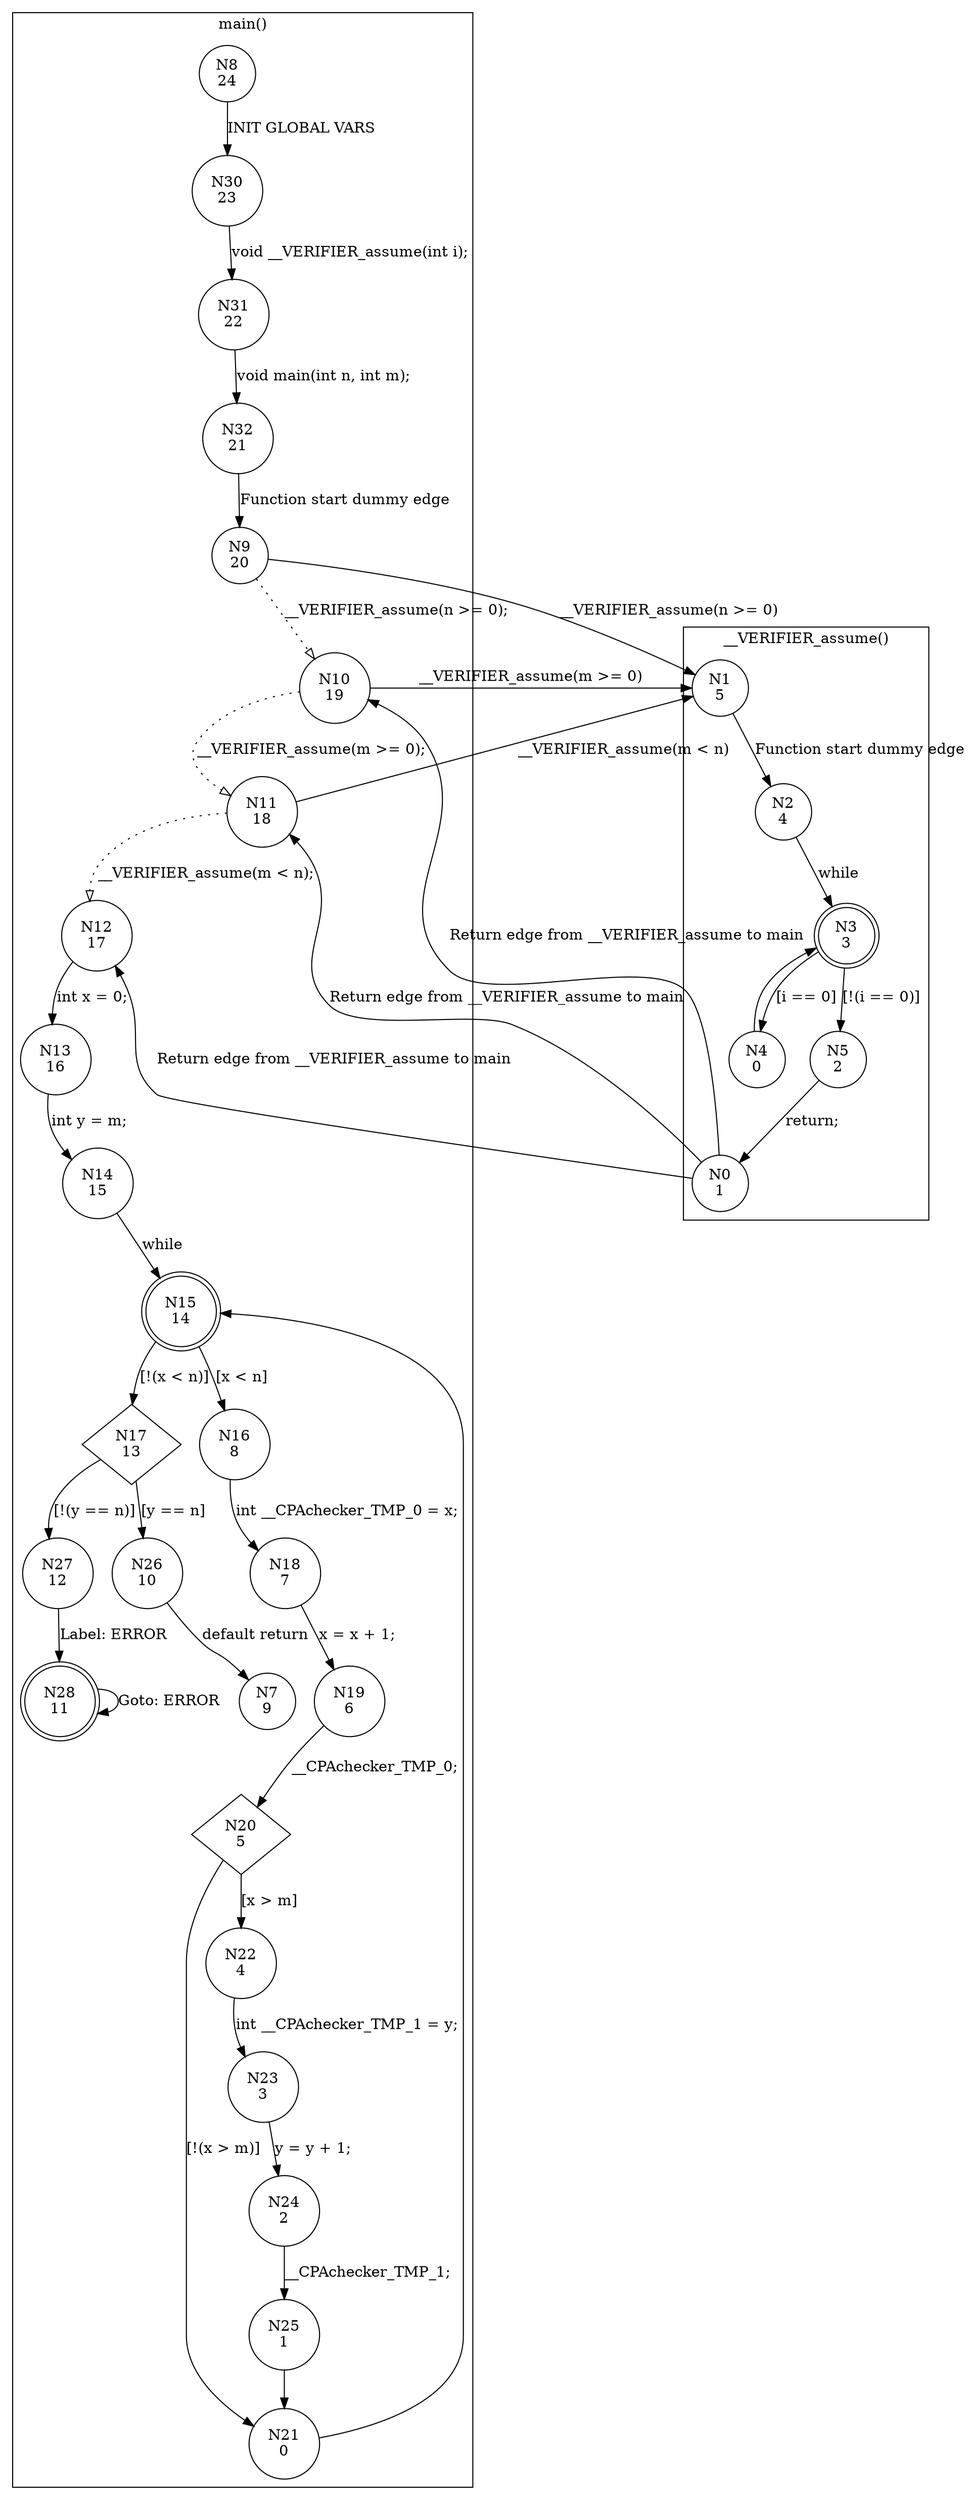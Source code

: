 digraph CFA {
8 [shape="circle" label="N8\n24"]
30 [shape="circle" label="N30\n23"]
31 [shape="circle" label="N31\n22"]
32 [shape="circle" label="N32\n21"]
9 [shape="circle" label="N9\n20"]
1 [shape="circle" label="N1\n5"]
2 [shape="circle" label="N2\n4"]
3 [shape="doublecircle" label="N3\n3"]
5 [shape="circle" label="N5\n2"]
0 [shape="circle" label="N0\n1"]
12 [shape="circle" label="N12\n17"]
13 [shape="circle" label="N13\n16"]
14 [shape="circle" label="N14\n15"]
15 [shape="doublecircle" label="N15\n14"]
17 [shape="diamond" label="N17\n13"]
27 [shape="circle" label="N27\n12"]
28 [shape="doublecircle" label="N28\n11"]
26 [shape="circle" label="N26\n10"]
7 [shape="circle" label="N7\n9"]
16 [shape="circle" label="N16\n8"]
18 [shape="circle" label="N18\n7"]
19 [shape="circle" label="N19\n6"]
20 [shape="diamond" label="N20\n5"]
21 [shape="circle" label="N21\n0"]
22 [shape="circle" label="N22\n4"]
23 [shape="circle" label="N23\n3"]
24 [shape="circle" label="N24\n2"]
25 [shape="circle" label="N25\n1"]
11 [shape="circle" label="N11\n18"]
10 [shape="circle" label="N10\n19"]
4 [shape="circle" label="N4\n0"]
node [shape="circle"]
subgraph cluster___VERIFIER_assume {
label="__VERIFIER_assume()"
1 -> 2 [label="Function start dummy edge"]
2 -> 3 [label="while"]
3 -> 4 [label="[i == 0]"]
3 -> 5 [label="[!(i == 0)]"]
5 -> 0 [label="return;"]
4 -> 3 [label=""]}
subgraph cluster_main {
label="main()"
8 -> 30 [label="INIT GLOBAL VARS"]
30 -> 31 [label="void __VERIFIER_assume(int i);"]
31 -> 32 [label="void main(int n, int m);"]
32 -> 9 [label="Function start dummy edge"]
9 -> 10 [label="__VERIFIER_assume(n >= 0);" style="dotted" arrowhead="empty"]
12 -> 13 [label="int x = 0;"]
13 -> 14 [label="int y = m;"]
14 -> 15 [label="while"]
15 -> 16 [label="[x < n]"]
15 -> 17 [label="[!(x < n)]"]
17 -> 26 [label="[y == n]"]
17 -> 27 [label="[!(y == n)]"]
27 -> 28 [label="Label: ERROR"]
28 -> 28 [label="Goto: ERROR"]
26 -> 7 [label="default return"]
16 -> 18 [label="int __CPAchecker_TMP_0 = x;"]
18 -> 19 [label="x = x + 1;"]
19 -> 20 [label="__CPAchecker_TMP_0;"]
20 -> 22 [label="[x > m]"]
20 -> 21 [label="[!(x > m)]"]
21 -> 15 [label=""]
22 -> 23 [label="int __CPAchecker_TMP_1 = y;"]
23 -> 24 [label="y = y + 1;"]
24 -> 25 [label="__CPAchecker_TMP_1;"]
25 -> 21 [label=""]
11 -> 12 [label="__VERIFIER_assume(m < n);" style="dotted" arrowhead="empty"]
10 -> 11 [label="__VERIFIER_assume(m >= 0);" style="dotted" arrowhead="empty"]}
9 -> 1 [label="__VERIFIER_assume(n >= 0)"]
0 -> 10 [label="Return edge from __VERIFIER_assume to main"]
0 -> 11 [label="Return edge from __VERIFIER_assume to main"]
0 -> 12 [label="Return edge from __VERIFIER_assume to main"]
11 -> 1 [label="__VERIFIER_assume(m < n)"]
10 -> 1 [label="__VERIFIER_assume(m >= 0)"]}